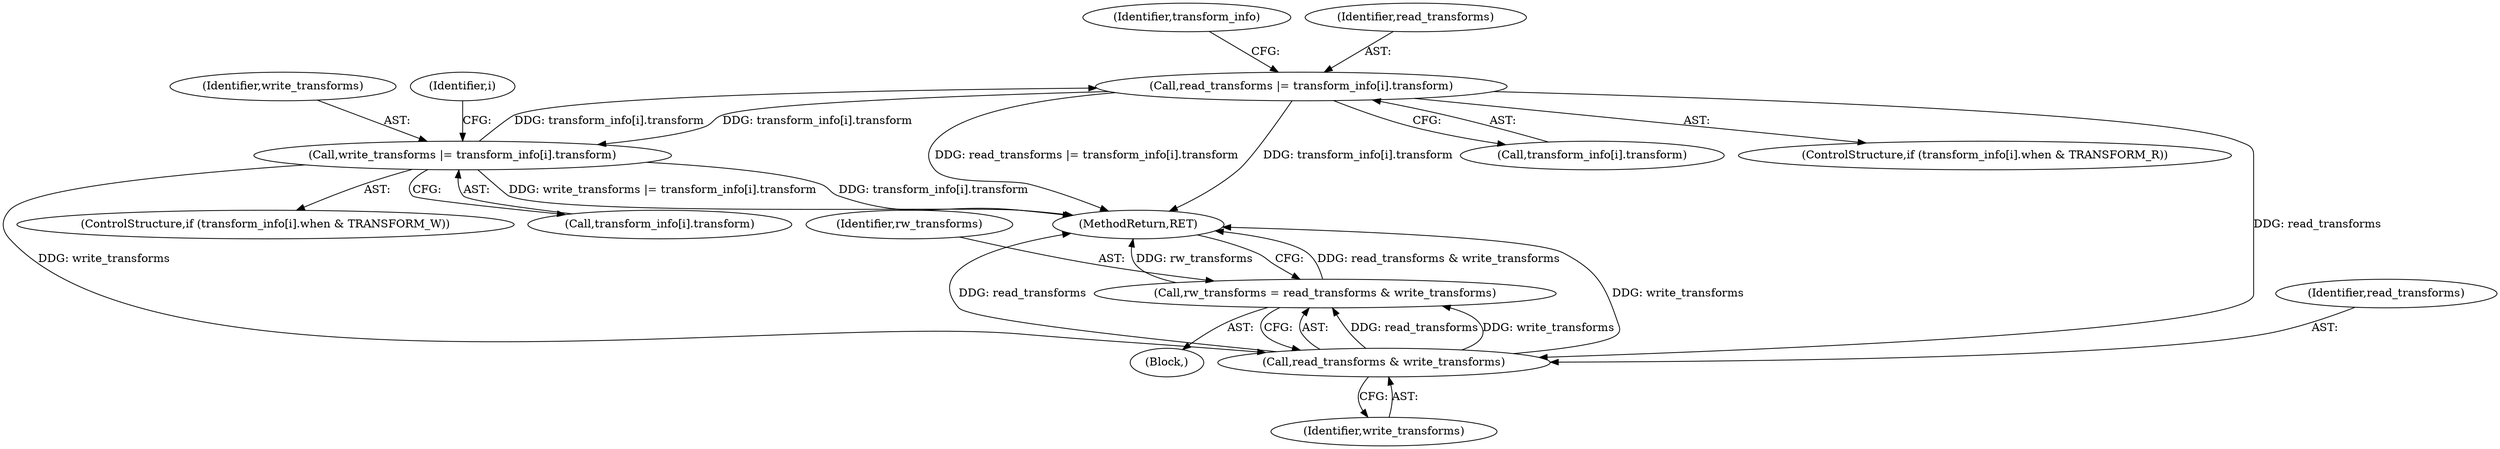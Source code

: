digraph "0_Android_9d4853418ab2f754c2b63e091c29c5529b8b86ca_26@API" {
"1000132" [label="(Call,read_transforms |= transform_info[i].transform)"];
"1000147" [label="(Call,write_transforms |= transform_info[i].transform)"];
"1000132" [label="(Call,read_transforms |= transform_info[i].transform)"];
"1000156" [label="(Call,read_transforms & write_transforms)"];
"1000154" [label="(Call,rw_transforms = read_transforms & write_transforms)"];
"1000158" [label="(Identifier,write_transforms)"];
"1000104" [label="(Block,)"];
"1000143" [label="(Identifier,transform_info)"];
"1000134" [label="(Call,transform_info[i].transform)"];
"1000148" [label="(Identifier,write_transforms)"];
"1000139" [label="(ControlStructure,if (transform_info[i].when & TRANSFORM_W))"];
"1000157" [label="(Identifier,read_transforms)"];
"1000147" [label="(Call,write_transforms |= transform_info[i].transform)"];
"1000155" [label="(Identifier,rw_transforms)"];
"1000156" [label="(Call,read_transforms & write_transforms)"];
"1000132" [label="(Call,read_transforms |= transform_info[i].transform)"];
"1000149" [label="(Call,transform_info[i].transform)"];
"1000133" [label="(Identifier,read_transforms)"];
"1000124" [label="(ControlStructure,if (transform_info[i].when & TRANSFORM_R))"];
"1000114" [label="(Identifier,i)"];
"1000159" [label="(MethodReturn,RET)"];
"1000154" [label="(Call,rw_transforms = read_transforms & write_transforms)"];
"1000132" -> "1000124"  [label="AST: "];
"1000132" -> "1000134"  [label="CFG: "];
"1000133" -> "1000132"  [label="AST: "];
"1000134" -> "1000132"  [label="AST: "];
"1000143" -> "1000132"  [label="CFG: "];
"1000132" -> "1000159"  [label="DDG: read_transforms |= transform_info[i].transform"];
"1000132" -> "1000159"  [label="DDG: transform_info[i].transform"];
"1000147" -> "1000132"  [label="DDG: transform_info[i].transform"];
"1000132" -> "1000147"  [label="DDG: transform_info[i].transform"];
"1000132" -> "1000156"  [label="DDG: read_transforms"];
"1000147" -> "1000139"  [label="AST: "];
"1000147" -> "1000149"  [label="CFG: "];
"1000148" -> "1000147"  [label="AST: "];
"1000149" -> "1000147"  [label="AST: "];
"1000114" -> "1000147"  [label="CFG: "];
"1000147" -> "1000159"  [label="DDG: transform_info[i].transform"];
"1000147" -> "1000159"  [label="DDG: write_transforms |= transform_info[i].transform"];
"1000147" -> "1000156"  [label="DDG: write_transforms"];
"1000156" -> "1000154"  [label="AST: "];
"1000156" -> "1000158"  [label="CFG: "];
"1000157" -> "1000156"  [label="AST: "];
"1000158" -> "1000156"  [label="AST: "];
"1000154" -> "1000156"  [label="CFG: "];
"1000156" -> "1000159"  [label="DDG: read_transforms"];
"1000156" -> "1000159"  [label="DDG: write_transforms"];
"1000156" -> "1000154"  [label="DDG: read_transforms"];
"1000156" -> "1000154"  [label="DDG: write_transforms"];
"1000154" -> "1000104"  [label="AST: "];
"1000155" -> "1000154"  [label="AST: "];
"1000159" -> "1000154"  [label="CFG: "];
"1000154" -> "1000159"  [label="DDG: read_transforms & write_transforms"];
"1000154" -> "1000159"  [label="DDG: rw_transforms"];
}
